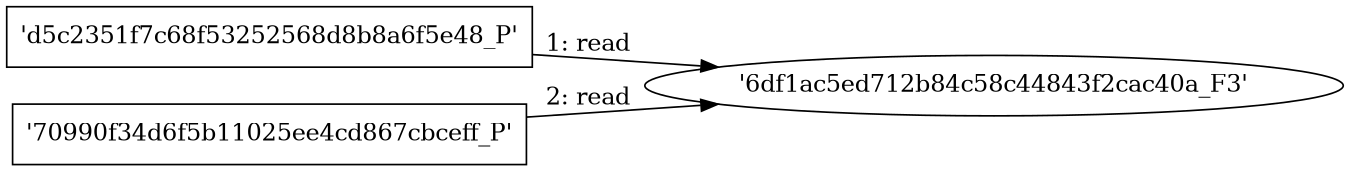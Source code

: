 digraph "D:\Learning\Paper\apt\基于CTI的攻击预警\Dataset\攻击图\ASGfromALLCTI\Vulnerability Spotlight AMD ATI Radeon ATIDXX64.DLL shader functionality sincos denial-of-service vulnerability.dot" {
rankdir="LR"
size="9"
fixedsize="false"
splines="true"
nodesep=0.3
ranksep=0
fontsize=10
overlap="scalexy"
engine= "neato"
	"'6df1ac5ed712b84c58c44843f2cac40a_F3'" [node_type=file shape=ellipse]
	"'d5c2351f7c68f53252568d8b8a6f5e48_P'" [node_type=Process shape=box]
	"'d5c2351f7c68f53252568d8b8a6f5e48_P'" -> "'6df1ac5ed712b84c58c44843f2cac40a_F3'" [label="1: read"]
	"'6df1ac5ed712b84c58c44843f2cac40a_F3'" [node_type=file shape=ellipse]
	"'70990f34d6f5b11025ee4cd867cbceff_P'" [node_type=Process shape=box]
	"'70990f34d6f5b11025ee4cd867cbceff_P'" -> "'6df1ac5ed712b84c58c44843f2cac40a_F3'" [label="2: read"]
}
